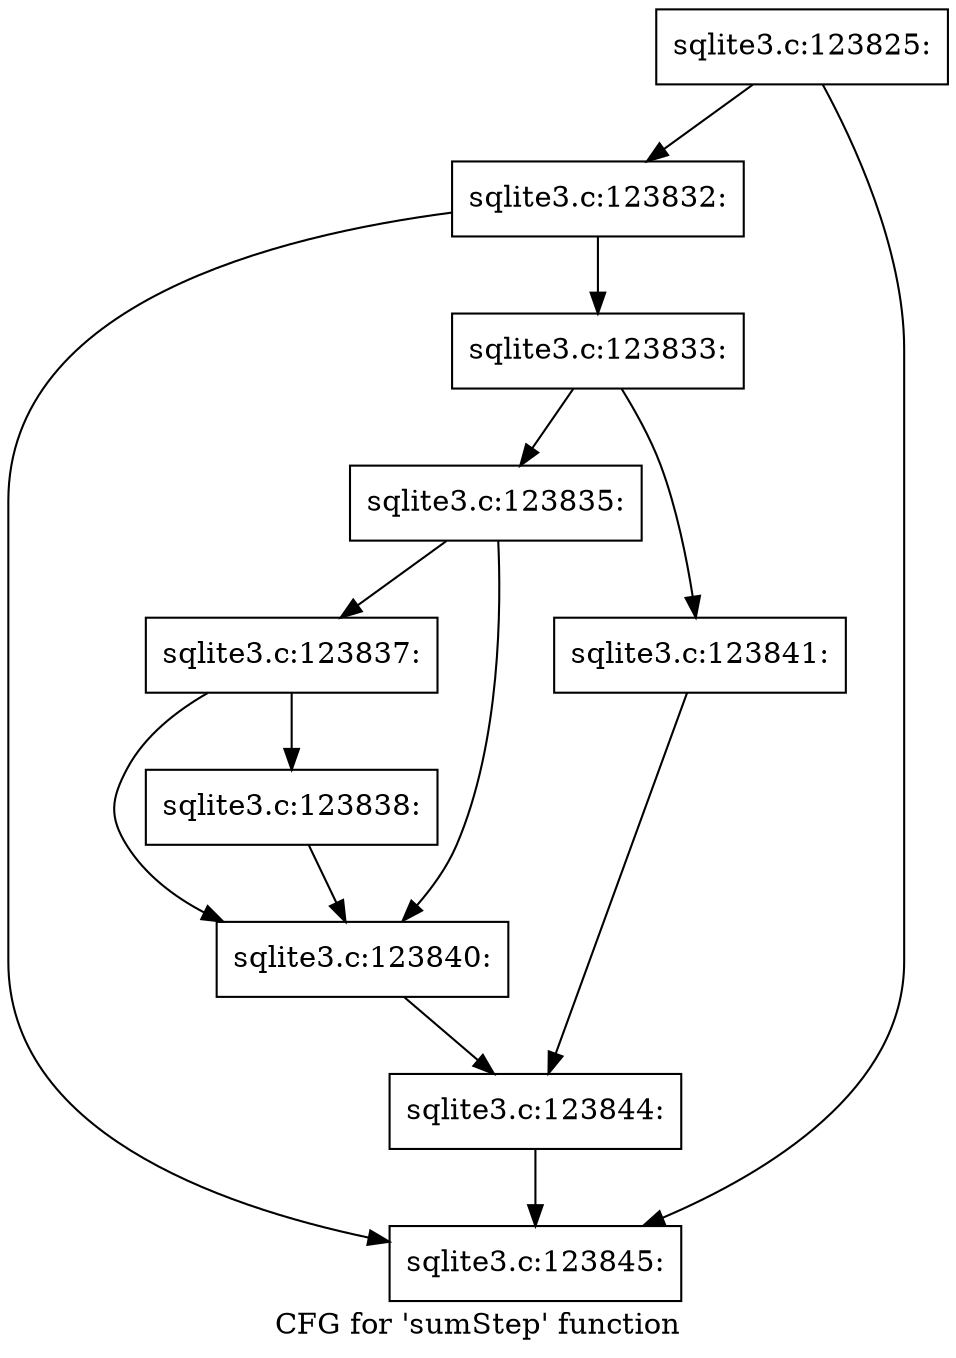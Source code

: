 digraph "CFG for 'sumStep' function" {
	label="CFG for 'sumStep' function";

	Node0x55c0f880cc40 [shape=record,label="{sqlite3.c:123825:}"];
	Node0x55c0f880cc40 -> Node0x55c0f8040b90;
	Node0x55c0f880cc40 -> Node0x55c0f8040b40;
	Node0x55c0f8040b90 [shape=record,label="{sqlite3.c:123832:}"];
	Node0x55c0f8040b90 -> Node0x55c0f8040af0;
	Node0x55c0f8040b90 -> Node0x55c0f8040b40;
	Node0x55c0f8040af0 [shape=record,label="{sqlite3.c:123833:}"];
	Node0x55c0f8040af0 -> Node0x55c0f8041420;
	Node0x55c0f8040af0 -> Node0x55c0f80414c0;
	Node0x55c0f8041420 [shape=record,label="{sqlite3.c:123835:}"];
	Node0x55c0f8041420 -> Node0x55c0f8042390;
	Node0x55c0f8041420 -> Node0x55c0f8042340;
	Node0x55c0f8042390 [shape=record,label="{sqlite3.c:123837:}"];
	Node0x55c0f8042390 -> Node0x55c0f80422f0;
	Node0x55c0f8042390 -> Node0x55c0f8042340;
	Node0x55c0f80422f0 [shape=record,label="{sqlite3.c:123838:}"];
	Node0x55c0f80422f0 -> Node0x55c0f8042340;
	Node0x55c0f8042340 [shape=record,label="{sqlite3.c:123840:}"];
	Node0x55c0f8042340 -> Node0x55c0f8041470;
	Node0x55c0f80414c0 [shape=record,label="{sqlite3.c:123841:}"];
	Node0x55c0f80414c0 -> Node0x55c0f8041470;
	Node0x55c0f8041470 [shape=record,label="{sqlite3.c:123844:}"];
	Node0x55c0f8041470 -> Node0x55c0f8040b40;
	Node0x55c0f8040b40 [shape=record,label="{sqlite3.c:123845:}"];
}

